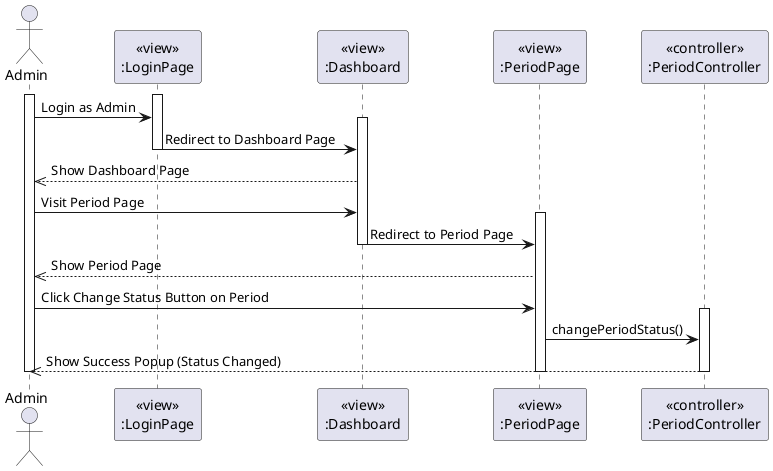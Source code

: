 @startuml ChangePeriodStatus
actor Admin
participant LoginPageView [
  <<view>>
  :LoginPage
]

participant DashboardView [
  <<view>>
  :Dashboard
]

participant PeriodView [
  <<view>>
  :PeriodPage
]

participant PeriodController [
  <<controller>>
  :PeriodController
]

activate Admin
activate LoginPageView
Admin -> LoginPageView: Login as Admin
activate DashboardView
LoginPageView -> DashboardView: Redirect to Dashboard Page
deactivate LoginPageView

DashboardView -->> Admin: Show Dashboard Page

Admin -> DashboardView: Visit Period Page
activate PeriodView
DashboardView -> PeriodView: Redirect to Period Page
deactivate DashboardView

PeriodView -->> Admin: Show Period Page

Admin -> PeriodView: Click Change Status Button on Period

activate PeriodController
PeriodView -> PeriodController: changePeriodStatus()
PeriodController -->> Admin: Show Success Popup (Status Changed)
deactivate PeriodController

deactivate Admin
deactivate PeriodView
@enduml
